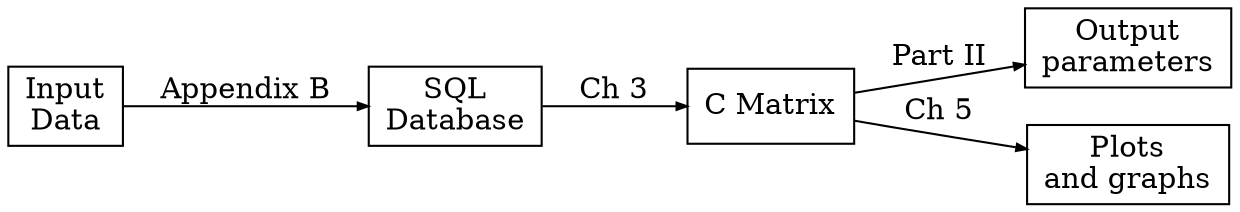 digraph {
    rankdir=LR
    node [shape=box]
    edge [arrowsize=0.5]
     "Input\nData" -> "SQL\nDatabase" [label="Appendix B"]
     "SQL\nDatabase" -> "C Matrix" [label="Ch 3"]
     "C Matrix" -> "Output\nparameters" [label="Part II"];
    "C Matrix" -> "Plots\nand graphs" [label="Ch 5"];
}
